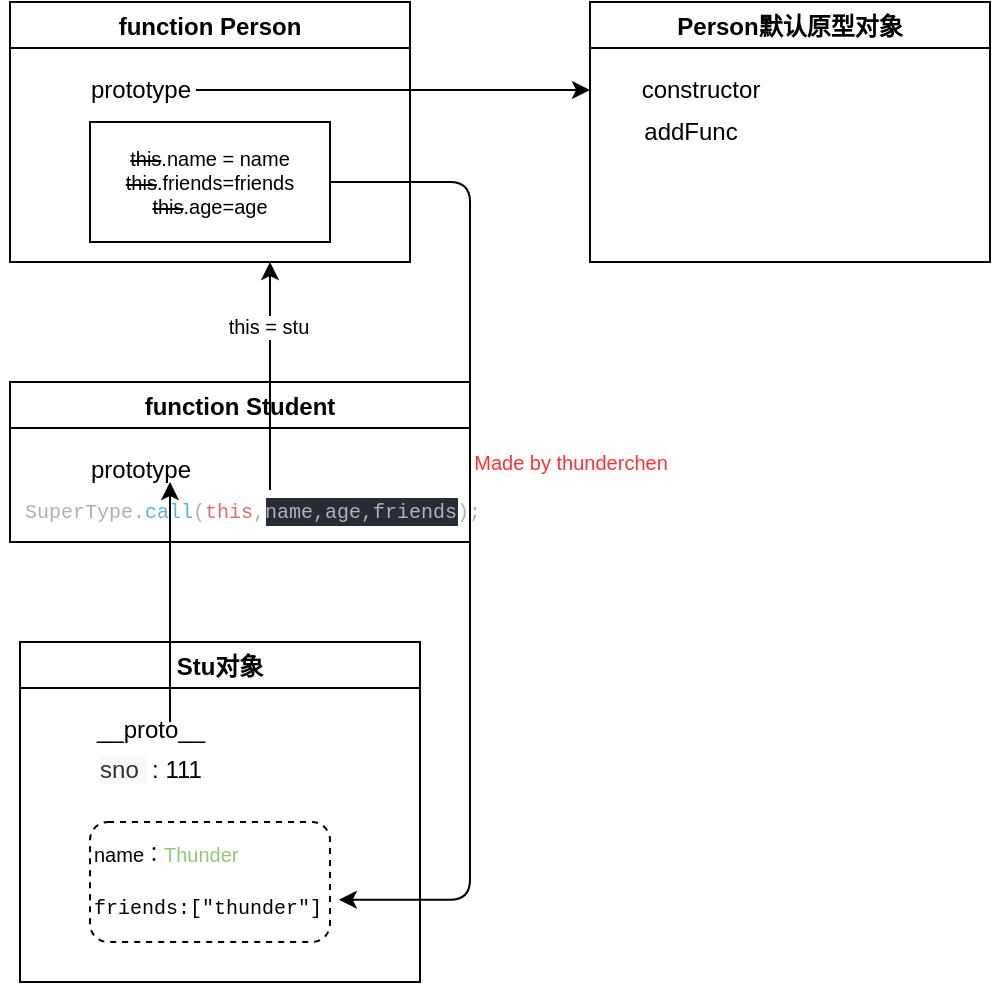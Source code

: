<mxfile>
    <diagram id="bjRCLDIGCqWzzzeuEgwV" name="第 1 页">
        <mxGraphModel dx="690" dy="304" grid="1" gridSize="10" guides="1" tooltips="1" connect="1" arrows="1" fold="1" page="1" pageScale="1" pageWidth="827" pageHeight="1169" math="0" shadow="0">
            <root>
                <mxCell id="0"/>
                <mxCell id="1" parent="0"/>
                <mxCell id="2" value="function Person" style="swimlane;startSize=23;" parent="1" vertex="1">
                    <mxGeometry x="140" y="10" width="200" height="130" as="geometry"/>
                </mxCell>
                <mxCell id="8" value="prototype" style="text;html=1;align=center;verticalAlign=middle;resizable=0;points=[];autosize=1;strokeColor=none;fillColor=none;" parent="2" vertex="1">
                    <mxGeometry x="30" y="34" width="70" height="20" as="geometry"/>
                </mxCell>
                <mxCell id="15" value="" style="endArrow=classic;html=1;" parent="2" edge="1">
                    <mxGeometry width="50" height="50" relative="1" as="geometry">
                        <mxPoint x="93" y="44" as="sourcePoint"/>
                        <mxPoint x="290" y="44" as="targetPoint"/>
                    </mxGeometry>
                </mxCell>
                <mxCell id="28" value="&lt;strike&gt;this&lt;/strike&gt;.name = name&lt;br&gt;&lt;strike&gt;this&lt;/strike&gt;.friends=friends&lt;br&gt;&lt;strike&gt;this&lt;/strike&gt;.age=age" style="whiteSpace=wrap;html=1;labelBackgroundColor=none;fontSize=10;fillColor=none;" parent="2" vertex="1">
                    <mxGeometry x="40" y="60" width="120" height="60" as="geometry"/>
                </mxCell>
                <mxCell id="9" value="Person默认原型对象" style="swimlane;" parent="1" vertex="1">
                    <mxGeometry x="430" y="10" width="200" height="130" as="geometry"/>
                </mxCell>
                <mxCell id="10" value="constructor" style="text;html=1;align=center;verticalAlign=middle;resizable=0;points=[];autosize=1;strokeColor=none;fillColor=none;" parent="9" vertex="1">
                    <mxGeometry x="20" y="34" width="70" height="20" as="geometry"/>
                </mxCell>
                <mxCell id="11" value="addFunc&lt;br&gt;" style="text;html=1;align=center;verticalAlign=middle;resizable=0;points=[];autosize=1;strokeColor=none;fillColor=none;" parent="9" vertex="1">
                    <mxGeometry x="20" y="55" width="60" height="20" as="geometry"/>
                </mxCell>
                <mxCell id="12" value="Stu对象" style="swimlane;startSize=23;" parent="1" vertex="1">
                    <mxGeometry x="145" y="330" width="200" height="170" as="geometry"/>
                </mxCell>
                <mxCell id="13" value="__proto__" style="text;html=1;align=center;verticalAlign=middle;resizable=0;points=[];autosize=1;strokeColor=none;fillColor=none;" parent="12" vertex="1">
                    <mxGeometry x="30" y="34" width="70" height="20" as="geometry"/>
                </mxCell>
                <mxCell id="20" value="" style="endArrow=classic;html=1;" parent="12" edge="1">
                    <mxGeometry width="50" height="50" relative="1" as="geometry">
                        <mxPoint x="75" y="40" as="sourcePoint"/>
                        <mxPoint x="75" y="-80" as="targetPoint"/>
                    </mxGeometry>
                </mxCell>
                <mxCell id="38" value="name：&lt;font color=&quot;#98c379&quot;&gt;Thunder&lt;/font&gt;&lt;span style=&quot;font-family: &amp;quot;consolas&amp;quot; , &amp;quot;courier new&amp;quot; , monospace&quot;&gt;&lt;br&gt;&lt;font color=&quot;#ffffff&quot;&gt;age:18&lt;br&gt;&lt;/font&gt;friends:[&quot;thunder&quot;]&lt;br&gt;&lt;/span&gt;" style="whiteSpace=wrap;html=1;labelBackgroundColor=none;fontSize=10;fillColor=none;glass=1;shadow=0;rounded=1;dashed=1;align=left;" parent="12" vertex="1">
                    <mxGeometry x="35" y="90" width="120" height="60" as="geometry"/>
                </mxCell>
                <mxCell id="14" value="&lt;span style=&quot;color: rgb(51 , 51 , 51) ; font-family: , &amp;#34;consolas&amp;#34; , &amp;#34;liberation mono&amp;#34; , &amp;#34;menlo&amp;#34; , monospace ; background-color: rgb(248 , 248 , 248)&quot;&gt;sno &lt;/span&gt;&amp;nbsp;: 111" style="text;html=1;align=center;verticalAlign=middle;resizable=0;points=[];autosize=1;strokeColor=none;fillColor=none;" parent="12" vertex="1">
                    <mxGeometry x="30" y="54" width="70" height="20" as="geometry"/>
                </mxCell>
                <mxCell id="16" value="function Student" style="swimlane;" parent="1" vertex="1">
                    <mxGeometry x="140" y="200" width="230" height="80" as="geometry"/>
                </mxCell>
                <mxCell id="17" value="prototype" style="text;html=1;align=center;verticalAlign=middle;resizable=0;points=[];autosize=1;strokeColor=none;fillColor=none;" parent="16" vertex="1">
                    <mxGeometry x="30" y="34" width="70" height="20" as="geometry"/>
                </mxCell>
                <mxCell id="21" value="&lt;div style=&quot;color: rgb(171 , 178 , 191) ; font-family: &amp;#34;consolas&amp;#34; , &amp;#34;courier new&amp;#34; , monospace ; line-height: 19px&quot;&gt;&lt;span style=&quot;font-size: 10px&quot;&gt;&amp;nbsp; SuperType.&lt;/span&gt;&lt;span style=&quot;font-size: 10px ; color: rgb(97 , 175 , 239)&quot;&gt;call&lt;/span&gt;&lt;span style=&quot;font-size: 10px&quot;&gt;(&lt;/span&gt;&lt;span style=&quot;font-size: 10px ; color: rgb(224 , 108 , 117)&quot;&gt;this&lt;/span&gt;&lt;span style=&quot;font-size: 10px&quot;&gt;,&lt;/span&gt;&lt;span style=&quot;background-color: rgb(40 , 44 , 52) ; font-family: &amp;#34;consolas&amp;#34; , &amp;#34;courier new&amp;#34; , monospace&quot;&gt;&lt;font style=&quot;font-size: 10px&quot;&gt;name,age,friends&lt;/font&gt;&lt;/span&gt;&lt;span style=&quot;font-size: 10px&quot;&gt;);&lt;/span&gt;&lt;/div&gt;" style="text;html=1;align=center;verticalAlign=middle;resizable=0;points=[];autosize=1;strokeColor=none;fillColor=none;" parent="16" vertex="1">
                    <mxGeometry x="-5" y="50" width="240" height="30" as="geometry"/>
                </mxCell>
                <mxCell id="24" value="" style="endArrow=classic;html=1;fontSize=10;" parent="16" edge="1">
                    <mxGeometry width="50" height="50" relative="1" as="geometry">
                        <mxPoint x="130" y="54" as="sourcePoint"/>
                        <mxPoint x="130" y="-60" as="targetPoint"/>
                    </mxGeometry>
                </mxCell>
                <mxCell id="34" value="this = stu" style="edgeLabel;html=1;align=center;verticalAlign=middle;resizable=0;points=[];fontSize=10;" parent="24" vertex="1" connectable="0">
                    <mxGeometry x="0.446" y="1" relative="1" as="geometry">
                        <mxPoint as="offset"/>
                    </mxGeometry>
                </mxCell>
                <mxCell id="36" value="" style="edgeStyle=elbowEdgeStyle;elbow=horizontal;endArrow=classic;html=1;fontSize=10;exitX=1;exitY=0.5;exitDx=0;exitDy=0;entryX=1.037;entryY=0.647;entryDx=0;entryDy=0;entryPerimeter=0;" parent="1" source="28" target="38" edge="1">
                    <mxGeometry width="50" height="50" relative="1" as="geometry">
                        <mxPoint x="380" y="250" as="sourcePoint"/>
                        <mxPoint x="420" y="410" as="targetPoint"/>
                        <Array as="points">
                            <mxPoint x="370" y="260"/>
                        </Array>
                    </mxGeometry>
                </mxCell>
                <mxCell id="39" value="&lt;font color=&quot;#ff3333&quot;&gt;Made by thunderchen&lt;/font&gt;" style="text;html=1;align=center;verticalAlign=middle;resizable=0;points=[];autosize=1;strokeColor=none;fillColor=none;fontSize=10;fontColor=#FFFFFF;" parent="1" vertex="1">
                    <mxGeometry x="365" y="230" width="110" height="20" as="geometry"/>
                </mxCell>
            </root>
        </mxGraphModel>
    </diagram>
</mxfile>